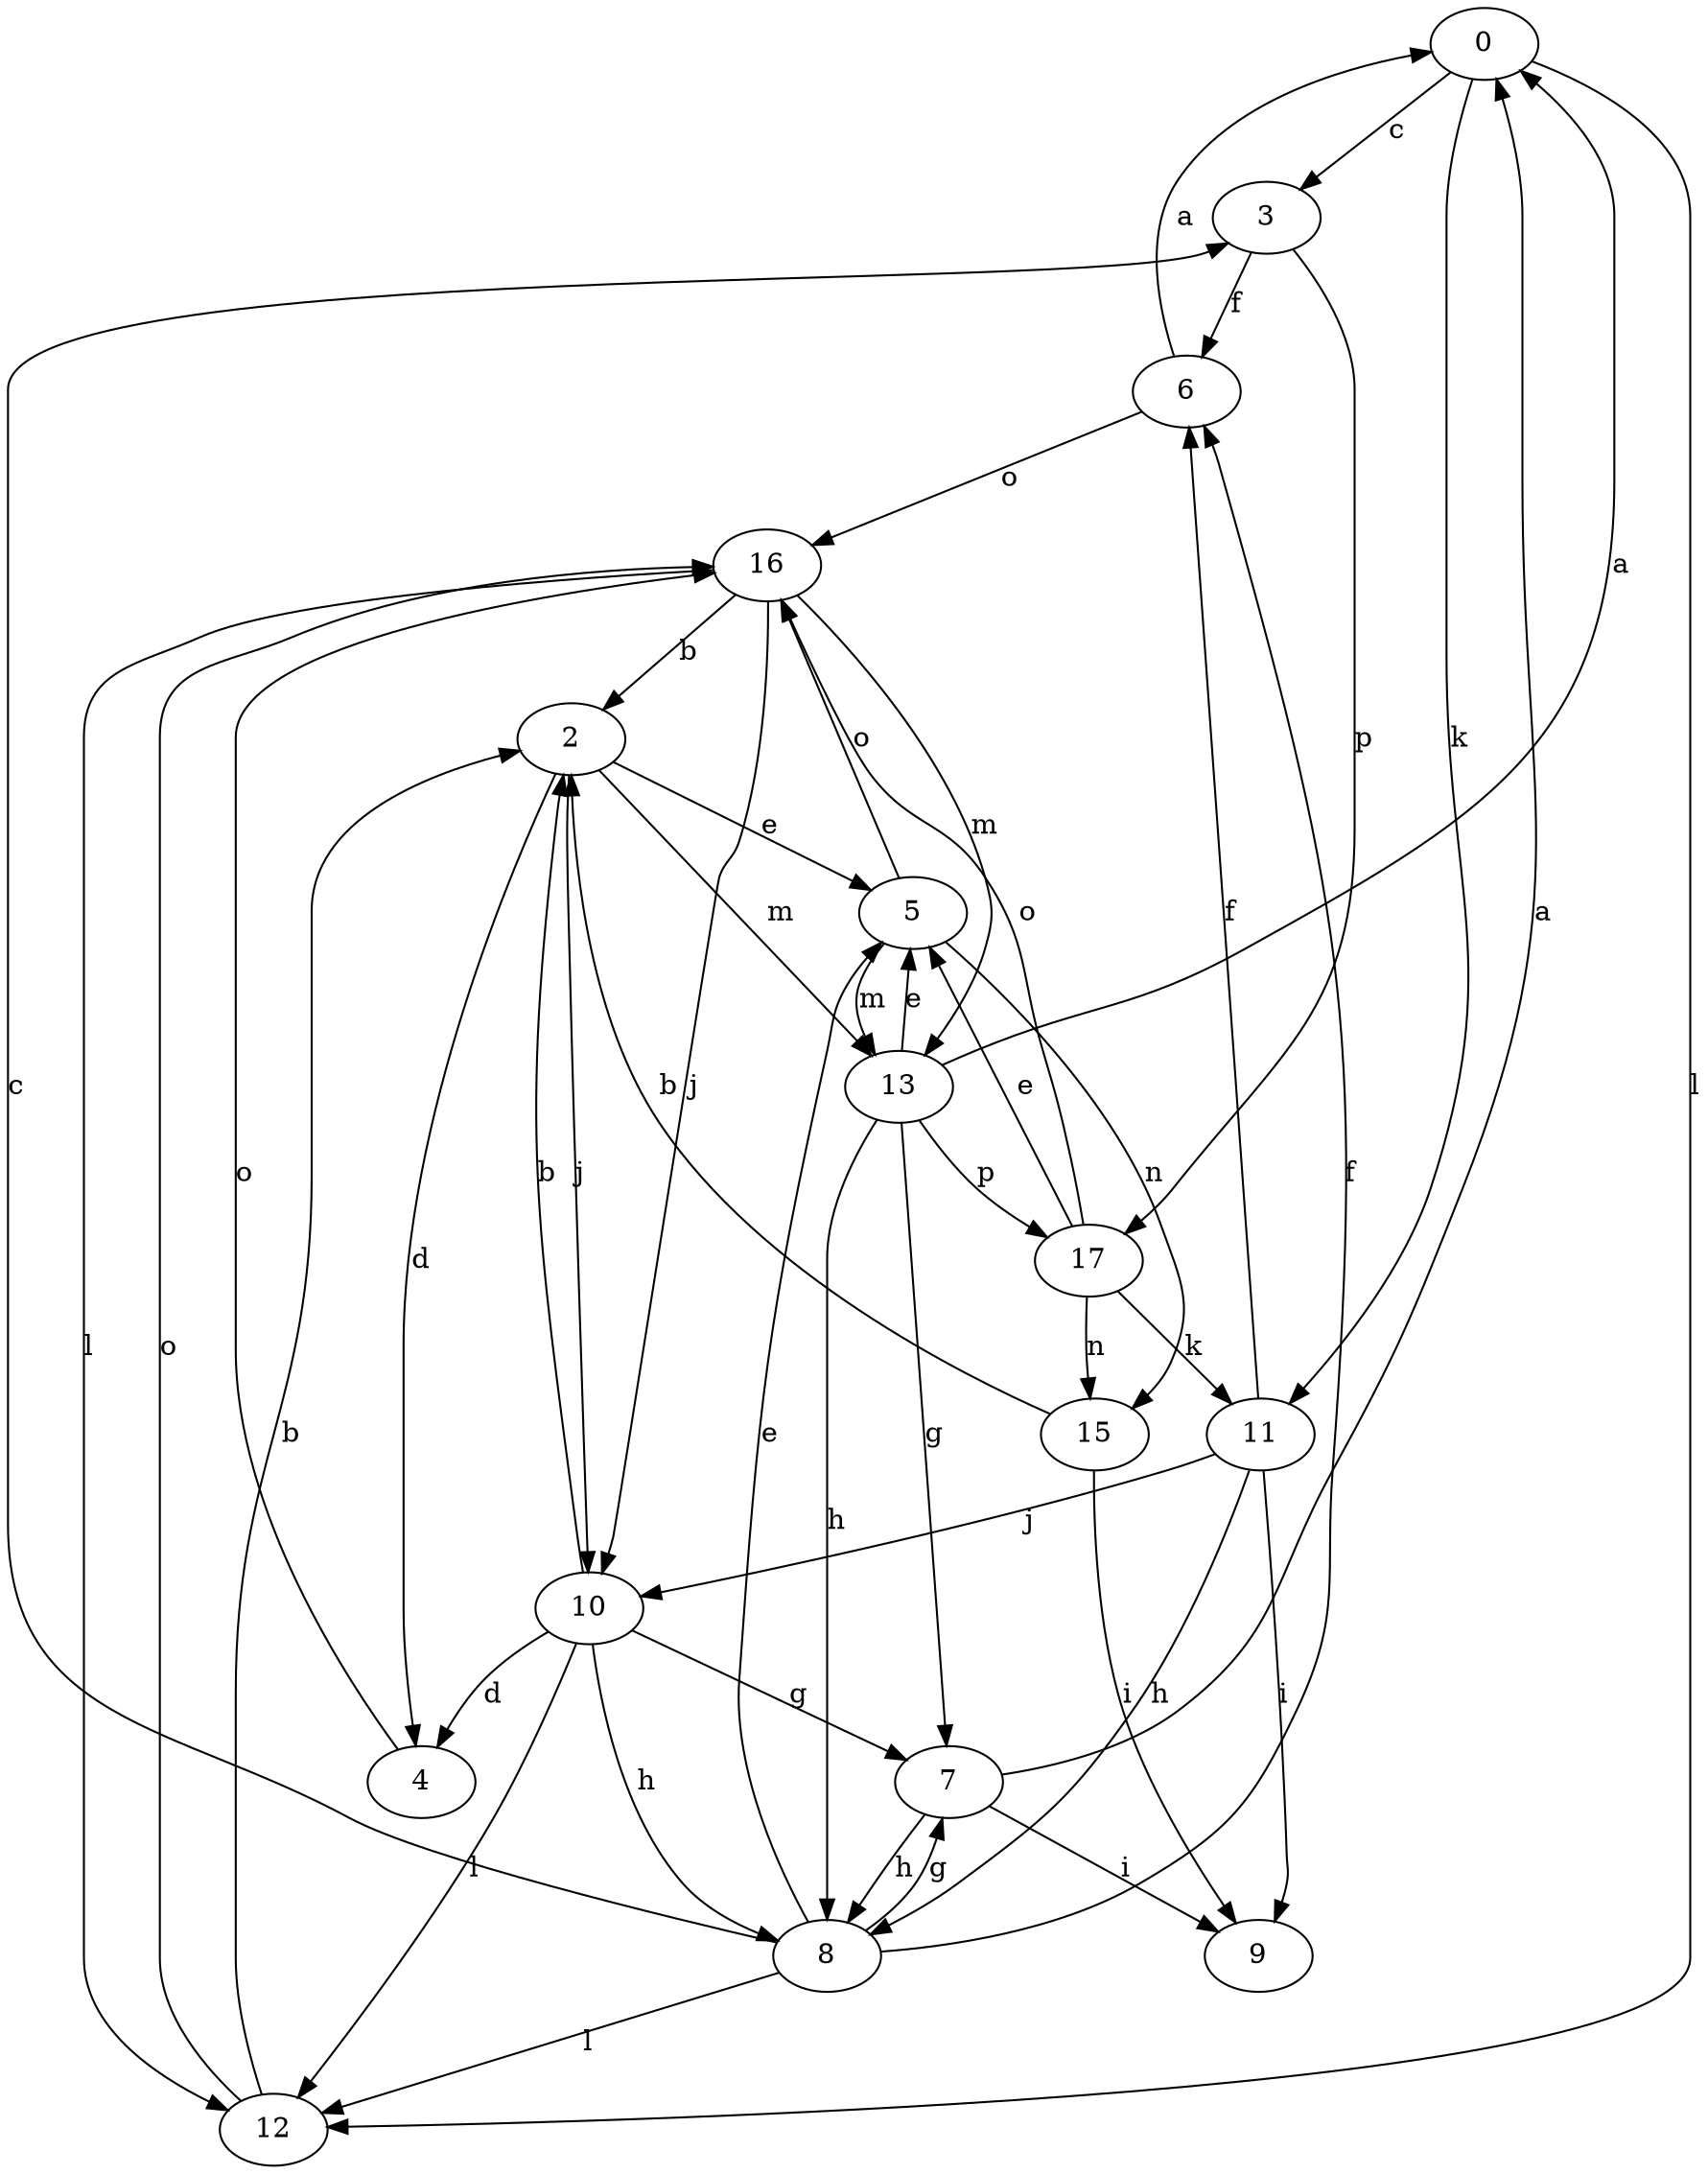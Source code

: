 strict digraph  {
0;
2;
3;
4;
5;
6;
7;
8;
9;
10;
11;
12;
13;
15;
16;
17;
0 -> 3  [label=c];
0 -> 11  [label=k];
0 -> 12  [label=l];
2 -> 4  [label=d];
2 -> 5  [label=e];
2 -> 10  [label=j];
2 -> 13  [label=m];
3 -> 6  [label=f];
3 -> 17  [label=p];
4 -> 16  [label=o];
5 -> 13  [label=m];
5 -> 15  [label=n];
5 -> 16  [label=o];
6 -> 0  [label=a];
6 -> 16  [label=o];
7 -> 0  [label=a];
7 -> 8  [label=h];
7 -> 9  [label=i];
8 -> 3  [label=c];
8 -> 5  [label=e];
8 -> 6  [label=f];
8 -> 7  [label=g];
8 -> 12  [label=l];
10 -> 2  [label=b];
10 -> 4  [label=d];
10 -> 7  [label=g];
10 -> 8  [label=h];
10 -> 12  [label=l];
11 -> 6  [label=f];
11 -> 8  [label=h];
11 -> 9  [label=i];
11 -> 10  [label=j];
12 -> 2  [label=b];
12 -> 16  [label=o];
13 -> 0  [label=a];
13 -> 5  [label=e];
13 -> 7  [label=g];
13 -> 8  [label=h];
13 -> 17  [label=p];
15 -> 2  [label=b];
15 -> 9  [label=i];
16 -> 2  [label=b];
16 -> 10  [label=j];
16 -> 12  [label=l];
16 -> 13  [label=m];
17 -> 5  [label=e];
17 -> 11  [label=k];
17 -> 15  [label=n];
17 -> 16  [label=o];
}
